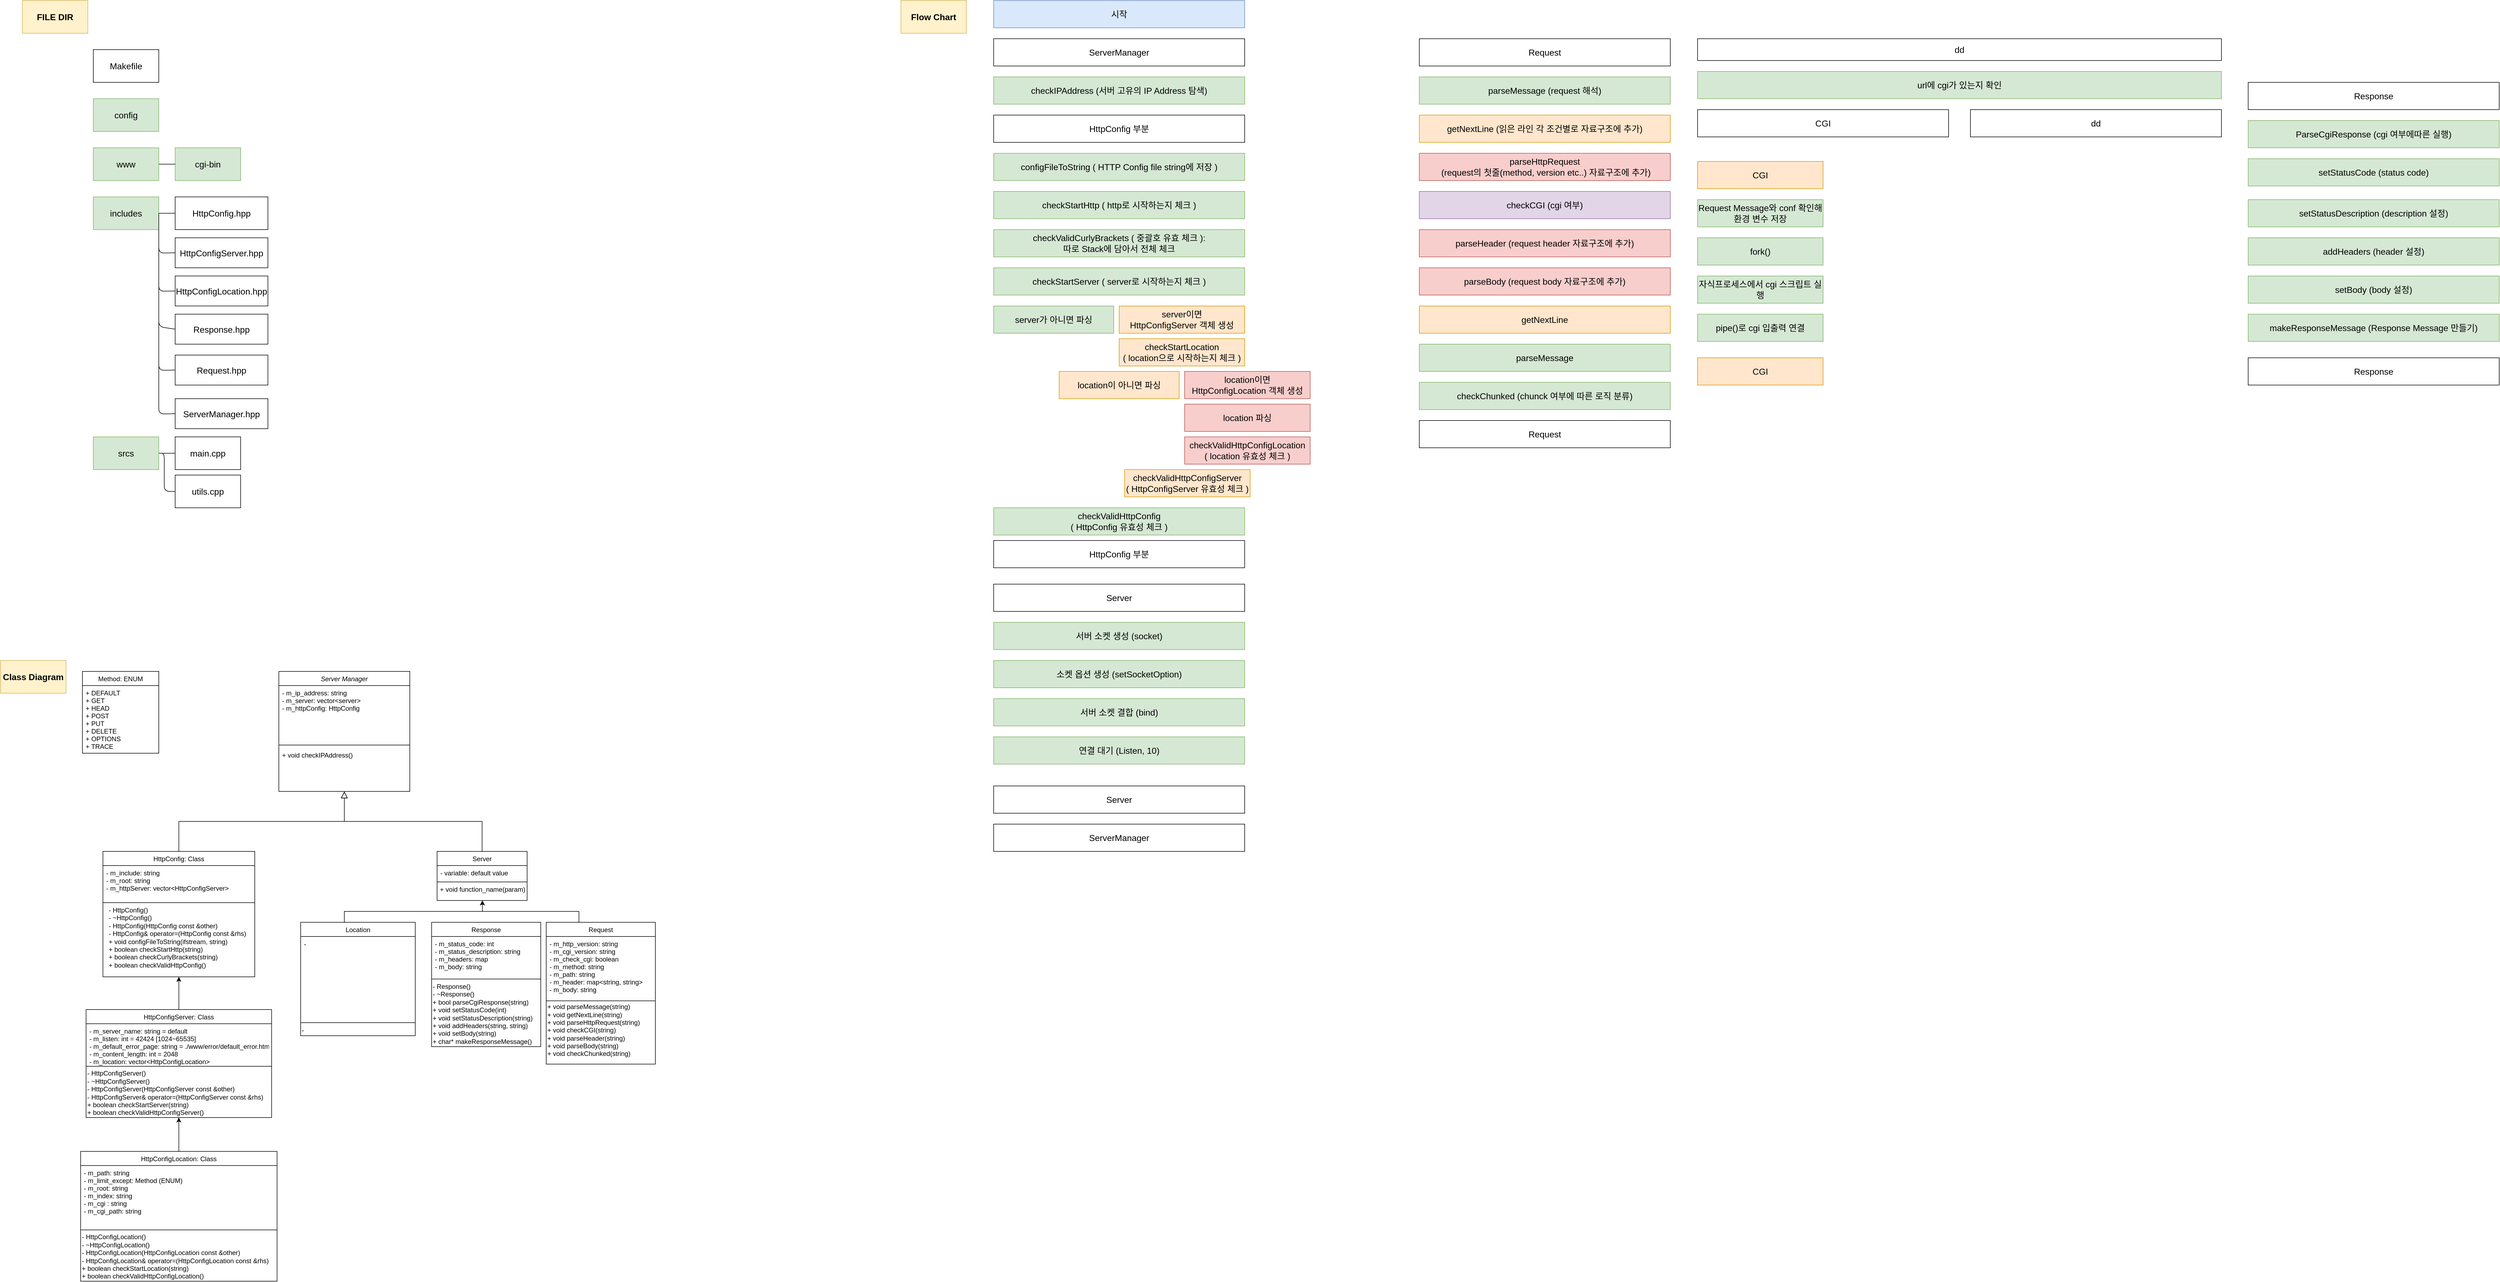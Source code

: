 <mxfile version="14.4.2" type="github">
  <diagram id="C5RBs43oDa-KdzZeNtuy" name="Page-1">
    <mxGraphModel dx="4205" dy="2967" grid="1" gridSize="10" guides="1" tooltips="1" connect="1" arrows="1" fold="1" page="1" pageScale="1" pageWidth="1169" pageHeight="1654" math="0" shadow="0">
      <root>
        <mxCell id="WIyWlLk6GJQsqaUBKTNV-0" />
        <mxCell id="WIyWlLk6GJQsqaUBKTNV-1" parent="WIyWlLk6GJQsqaUBKTNV-0" />
        <mxCell id="zkfFHV4jXpPFQw0GAbJ--0" value="Server Manager" style="swimlane;fontStyle=2;align=center;verticalAlign=top;childLayout=stackLayout;horizontal=1;startSize=26;horizontalStack=0;resizeParent=1;resizeLast=0;collapsible=1;marginBottom=0;rounded=0;shadow=0;strokeWidth=1;" parent="WIyWlLk6GJQsqaUBKTNV-1" vertex="1">
          <mxGeometry x="-2430" y="90" width="240" height="220" as="geometry">
            <mxRectangle x="230" y="140" width="160" height="26" as="alternateBounds" />
          </mxGeometry>
        </mxCell>
        <mxCell id="zkfFHV4jXpPFQw0GAbJ--1" value="- m_ip_address: string&#xa;- m_server: vector&lt;server&gt;&#xa;- m_httpConfig: HttpConfig" style="text;align=left;verticalAlign=top;spacingLeft=4;spacingRight=4;overflow=hidden;rotatable=0;points=[[0,0.5],[1,0.5]];portConstraint=eastwest;" parent="zkfFHV4jXpPFQw0GAbJ--0" vertex="1">
          <mxGeometry y="26" width="240" height="104" as="geometry" />
        </mxCell>
        <mxCell id="zkfFHV4jXpPFQw0GAbJ--4" value="" style="line;html=1;strokeWidth=1;align=left;verticalAlign=middle;spacingTop=-1;spacingLeft=3;spacingRight=3;rotatable=0;labelPosition=right;points=[];portConstraint=eastwest;" parent="zkfFHV4jXpPFQw0GAbJ--0" vertex="1">
          <mxGeometry y="130" width="240" height="10" as="geometry" />
        </mxCell>
        <mxCell id="zkfFHV4jXpPFQw0GAbJ--5" value="+ void checkIPAddress()" style="text;align=left;verticalAlign=top;spacingLeft=4;spacingRight=4;overflow=hidden;rotatable=0;points=[[0,0.5],[1,0.5]];portConstraint=eastwest;" parent="zkfFHV4jXpPFQw0GAbJ--0" vertex="1">
          <mxGeometry y="140" width="240" height="60" as="geometry" />
        </mxCell>
        <mxCell id="zkfFHV4jXpPFQw0GAbJ--12" value="" style="endArrow=block;endSize=10;endFill=0;shadow=0;strokeWidth=1;rounded=0;edgeStyle=elbowEdgeStyle;elbow=vertical;exitX=0.5;exitY=0;exitDx=0;exitDy=0;" parent="WIyWlLk6GJQsqaUBKTNV-1" source="rAqE9EoZoIlXoJp64p4v-41" target="zkfFHV4jXpPFQw0GAbJ--0" edge="1">
          <mxGeometry width="160" relative="1" as="geometry">
            <mxPoint x="-2550" y="420" as="sourcePoint" />
            <mxPoint x="-2420" y="263" as="targetPoint" />
          </mxGeometry>
        </mxCell>
        <mxCell id="zkfFHV4jXpPFQw0GAbJ--13" value="Server" style="swimlane;fontStyle=0;align=center;verticalAlign=top;childLayout=stackLayout;horizontal=1;startSize=26;horizontalStack=0;resizeParent=1;resizeLast=0;collapsible=1;marginBottom=0;rounded=0;shadow=0;strokeWidth=1;" parent="WIyWlLk6GJQsqaUBKTNV-1" vertex="1">
          <mxGeometry x="-2140" y="420" width="165" height="90" as="geometry">
            <mxRectangle x="340" y="380" width="170" height="26" as="alternateBounds" />
          </mxGeometry>
        </mxCell>
        <mxCell id="zkfFHV4jXpPFQw0GAbJ--14" value="- variable: default value" style="text;align=left;verticalAlign=top;spacingLeft=4;spacingRight=4;overflow=hidden;rotatable=0;points=[[0,0.5],[1,0.5]];portConstraint=eastwest;" parent="zkfFHV4jXpPFQw0GAbJ--13" vertex="1">
          <mxGeometry y="26" width="165" height="26" as="geometry" />
        </mxCell>
        <mxCell id="zkfFHV4jXpPFQw0GAbJ--15" value="" style="line;html=1;strokeWidth=1;align=left;verticalAlign=middle;spacingTop=-1;spacingLeft=3;spacingRight=3;rotatable=0;labelPosition=right;points=[];portConstraint=eastwest;" parent="zkfFHV4jXpPFQw0GAbJ--13" vertex="1">
          <mxGeometry y="52" width="165" height="8" as="geometry" />
        </mxCell>
        <mxCell id="rAqE9EoZoIlXoJp64p4v-10" value="&lt;span style=&quot;text-align: left&quot;&gt;+ void function_name(param)&lt;/span&gt;" style="text;html=1;align=center;verticalAlign=middle;resizable=0;points=[];autosize=1;" parent="zkfFHV4jXpPFQw0GAbJ--13" vertex="1">
          <mxGeometry y="60" width="165" height="20" as="geometry" />
        </mxCell>
        <mxCell id="zkfFHV4jXpPFQw0GAbJ--16" value="" style="endArrow=block;endSize=10;endFill=0;shadow=0;strokeWidth=1;rounded=0;edgeStyle=elbowEdgeStyle;elbow=vertical;" parent="WIyWlLk6GJQsqaUBKTNV-1" source="zkfFHV4jXpPFQw0GAbJ--13" target="zkfFHV4jXpPFQw0GAbJ--0" edge="1">
          <mxGeometry width="160" relative="1" as="geometry">
            <mxPoint x="-2410" y="433" as="sourcePoint" />
            <mxPoint x="-2310" y="331" as="targetPoint" />
          </mxGeometry>
        </mxCell>
        <mxCell id="rAqE9EoZoIlXoJp64p4v-0" value="Response" style="swimlane;fontStyle=0;align=center;verticalAlign=top;childLayout=stackLayout;horizontal=1;startSize=26;horizontalStack=0;resizeParent=1;resizeLast=0;collapsible=1;marginBottom=0;rounded=0;shadow=0;strokeWidth=1;" parent="WIyWlLk6GJQsqaUBKTNV-1" vertex="1">
          <mxGeometry x="-2150" y="550" width="200" height="228" as="geometry">
            <mxRectangle x="340" y="380" width="170" height="26" as="alternateBounds" />
          </mxGeometry>
        </mxCell>
        <mxCell id="rAqE9EoZoIlXoJp64p4v-1" value="- m_status_code: int&#xa;- m_status_description: string&#xa;- m_headers: map&#xa;- m_body: string" style="text;align=left;verticalAlign=top;spacingLeft=4;spacingRight=4;overflow=hidden;rotatable=0;points=[[0,0.5],[1,0.5]];portConstraint=eastwest;" parent="rAqE9EoZoIlXoJp64p4v-0" vertex="1">
          <mxGeometry y="26" width="200" height="74" as="geometry" />
        </mxCell>
        <mxCell id="rAqE9EoZoIlXoJp64p4v-2" value="" style="line;html=1;strokeWidth=1;align=left;verticalAlign=middle;spacingTop=-1;spacingLeft=3;spacingRight=3;rotatable=0;labelPosition=right;points=[];portConstraint=eastwest;" parent="rAqE9EoZoIlXoJp64p4v-0" vertex="1">
          <mxGeometry y="100" width="200" height="8" as="geometry" />
        </mxCell>
        <mxCell id="UHN5P80UDaEP9IeS62RM-16" value="- Response()&lt;br&gt;- ~Response()&lt;br&gt;+ bool parseCgiResponse(string)&lt;br&gt;+ void setStatusCode(int)&lt;br&gt;+ void setStatusDescription(string)&lt;br&gt;+ void addHeaders(string, string)&lt;br&gt;+ void setBody(string)&lt;br&gt;+ char* makeResponseMessage()" style="text;html=1;align=left;verticalAlign=middle;resizable=0;points=[];autosize=1;" parent="rAqE9EoZoIlXoJp64p4v-0" vertex="1">
          <mxGeometry y="108" width="200" height="120" as="geometry" />
        </mxCell>
        <mxCell id="rAqE9EoZoIlXoJp64p4v-3" value="Request" style="swimlane;fontStyle=0;align=center;verticalAlign=top;childLayout=stackLayout;horizontal=1;startSize=26;horizontalStack=0;resizeParent=1;resizeLast=0;collapsible=1;marginBottom=0;rounded=0;shadow=0;strokeWidth=1;" parent="WIyWlLk6GJQsqaUBKTNV-1" vertex="1">
          <mxGeometry x="-1940" y="550" width="200" height="260" as="geometry">
            <mxRectangle x="340" y="380" width="170" height="26" as="alternateBounds" />
          </mxGeometry>
        </mxCell>
        <mxCell id="rAqE9EoZoIlXoJp64p4v-4" value="- m_http_version: string&#xa;- m_cgi_version: string&#xa;- m_check_cgi: boolean&#xa;- m_method: string&#xa;- m_path: string&#xa;- m_header: map&lt;string, string&gt;&#xa;- m_body: string&#xa;&#xa;" style="text;align=left;verticalAlign=top;spacingLeft=4;spacingRight=4;overflow=hidden;rotatable=0;points=[[0,0.5],[1,0.5]];portConstraint=eastwest;" parent="rAqE9EoZoIlXoJp64p4v-3" vertex="1">
          <mxGeometry y="26" width="200" height="114" as="geometry" />
        </mxCell>
        <mxCell id="rAqE9EoZoIlXoJp64p4v-5" value="" style="line;html=1;strokeWidth=1;align=left;verticalAlign=middle;spacingTop=-1;spacingLeft=3;spacingRight=3;rotatable=0;labelPosition=right;points=[];portConstraint=eastwest;" parent="rAqE9EoZoIlXoJp64p4v-3" vertex="1">
          <mxGeometry y="140" width="200" height="8" as="geometry" />
        </mxCell>
        <mxCell id="rAqE9EoZoIlXoJp64p4v-16" value="&lt;span&gt;+ void parseMessage(string)&lt;br&gt;+ void getNextLine(string)&lt;br&gt;+ void parseHttpRequest(string)&lt;br&gt;+ void checkCGI(string)&lt;br&gt;+ void parseHeader(string)&lt;br&gt;+ void parseBody(string)&lt;br&gt;+ void checkChunked(string)&lt;br&gt;&lt;/span&gt;" style="text;html=1;align=left;verticalAlign=middle;resizable=0;points=[];autosize=1;" parent="rAqE9EoZoIlXoJp64p4v-3" vertex="1">
          <mxGeometry y="148" width="200" height="100" as="geometry" />
        </mxCell>
        <mxCell id="rAqE9EoZoIlXoJp64p4v-23" value="" style="edgeStyle=orthogonalEdgeStyle;rounded=0;orthogonalLoop=1;jettySize=auto;html=1;entryX=0.5;entryY=1;entryDx=0;entryDy=0;" parent="WIyWlLk6GJQsqaUBKTNV-1" source="rAqE9EoZoIlXoJp64p4v-6" target="zkfFHV4jXpPFQw0GAbJ--13" edge="1">
          <mxGeometry relative="1" as="geometry">
            <mxPoint x="-2370" y="540" as="targetPoint" />
            <Array as="points">
              <mxPoint x="-2310" y="530" />
              <mxPoint x="-2057" y="530" />
              <mxPoint x="-2057" y="510" />
            </Array>
          </mxGeometry>
        </mxCell>
        <mxCell id="rAqE9EoZoIlXoJp64p4v-6" value="Location" style="swimlane;fontStyle=0;align=center;verticalAlign=top;childLayout=stackLayout;horizontal=1;startSize=26;horizontalStack=0;resizeParent=1;resizeLast=0;collapsible=1;marginBottom=0;rounded=0;shadow=0;strokeWidth=1;" parent="WIyWlLk6GJQsqaUBKTNV-1" vertex="1">
          <mxGeometry x="-2390" y="550" width="210" height="208" as="geometry">
            <mxRectangle x="340" y="380" width="170" height="26" as="alternateBounds" />
          </mxGeometry>
        </mxCell>
        <mxCell id="rAqE9EoZoIlXoJp64p4v-7" value="- " style="text;align=left;verticalAlign=top;spacingLeft=4;spacingRight=4;overflow=hidden;rotatable=0;points=[[0,0.5],[1,0.5]];portConstraint=eastwest;" parent="rAqE9EoZoIlXoJp64p4v-6" vertex="1">
          <mxGeometry y="26" width="210" height="154" as="geometry" />
        </mxCell>
        <mxCell id="rAqE9EoZoIlXoJp64p4v-8" value="" style="line;html=1;strokeWidth=1;align=left;verticalAlign=middle;spacingTop=-1;spacingLeft=3;spacingRight=3;rotatable=0;labelPosition=right;points=[];portConstraint=eastwest;" parent="rAqE9EoZoIlXoJp64p4v-6" vertex="1">
          <mxGeometry y="180" width="210" height="8" as="geometry" />
        </mxCell>
        <mxCell id="rAqE9EoZoIlXoJp64p4v-14" value="&lt;div&gt;&lt;span&gt;-&amp;nbsp;&lt;/span&gt;&lt;/div&gt;" style="text;html=1;align=left;verticalAlign=middle;resizable=0;points=[];autosize=1;" parent="rAqE9EoZoIlXoJp64p4v-6" vertex="1">
          <mxGeometry y="188" width="210" height="20" as="geometry" />
        </mxCell>
        <mxCell id="rAqE9EoZoIlXoJp64p4v-24" value="" style="edgeStyle=orthogonalEdgeStyle;rounded=0;orthogonalLoop=1;jettySize=auto;html=1;entryX=0.5;entryY=1;entryDx=0;entryDy=0;" parent="WIyWlLk6GJQsqaUBKTNV-1" target="zkfFHV4jXpPFQw0GAbJ--13" edge="1">
          <mxGeometry relative="1" as="geometry">
            <mxPoint x="-1940" y="550" as="sourcePoint" />
            <mxPoint x="-1950" y="480" as="targetPoint" />
            <Array as="points">
              <mxPoint x="-1880" y="550" />
              <mxPoint x="-1880" y="530" />
              <mxPoint x="-2057" y="530" />
              <mxPoint x="-2057" y="510" />
            </Array>
          </mxGeometry>
        </mxCell>
        <mxCell id="rAqE9EoZoIlXoJp64p4v-40" value="" style="edgeStyle=orthogonalEdgeStyle;rounded=0;orthogonalLoop=1;jettySize=auto;html=1;" parent="WIyWlLk6GJQsqaUBKTNV-1" source="rAqE9EoZoIlXoJp64p4v-30" target="rAqE9EoZoIlXoJp64p4v-36" edge="1">
          <mxGeometry relative="1" as="geometry" />
        </mxCell>
        <mxCell id="rAqE9EoZoIlXoJp64p4v-30" value="HttpConfigLocation: Class" style="swimlane;fontStyle=0;align=center;verticalAlign=top;childLayout=stackLayout;horizontal=1;startSize=26;horizontalStack=0;resizeParent=1;resizeLast=0;collapsible=1;marginBottom=0;rounded=0;shadow=0;strokeWidth=1;" parent="WIyWlLk6GJQsqaUBKTNV-1" vertex="1">
          <mxGeometry x="-2793.25" y="970" width="360" height="238" as="geometry">
            <mxRectangle x="340" y="380" width="170" height="26" as="alternateBounds" />
          </mxGeometry>
        </mxCell>
        <mxCell id="rAqE9EoZoIlXoJp64p4v-31" value="- m_path: string&#xa;- m_limit_except: Method (ENUM)&#xa;- m_root: string&#xa;- m_index: string&#xa;- m_cgi : string&#xa;- m_cgi_path: string" style="text;align=left;verticalAlign=top;spacingLeft=4;spacingRight=4;overflow=hidden;rotatable=0;points=[[0,0.5],[1,0.5]];portConstraint=eastwest;" parent="rAqE9EoZoIlXoJp64p4v-30" vertex="1">
          <mxGeometry y="26" width="360" height="114" as="geometry" />
        </mxCell>
        <mxCell id="rAqE9EoZoIlXoJp64p4v-32" value="" style="line;html=1;strokeWidth=1;align=left;verticalAlign=middle;spacingTop=-1;spacingLeft=3;spacingRight=3;rotatable=0;labelPosition=right;points=[];portConstraint=eastwest;" parent="rAqE9EoZoIlXoJp64p4v-30" vertex="1">
          <mxGeometry y="140" width="360" height="8" as="geometry" />
        </mxCell>
        <mxCell id="rAqE9EoZoIlXoJp64p4v-33" value="&lt;span&gt;- HttpConfigLocation()&lt;br&gt;&lt;/span&gt;- ~HttpConfigLocation()&lt;span&gt;&lt;br&gt;- HttpConfigLocation(HttpConfigLocation&amp;nbsp;&lt;/span&gt;const&amp;nbsp;&lt;span&gt;&amp;amp;other)&lt;br&gt;- HttpConfigLocation&amp;amp; operator=(HttpConfigLocation const &amp;amp;rhs)&lt;br&gt;&lt;/span&gt;+ boolean checkStartLocation(string)&lt;br&gt;&lt;span&gt;+ boolean checkValidHttpConfigLocation()&lt;br&gt;&lt;/span&gt;" style="text;html=1;align=left;verticalAlign=middle;resizable=0;points=[];autosize=1;" parent="rAqE9EoZoIlXoJp64p4v-30" vertex="1">
          <mxGeometry y="148" width="360" height="90" as="geometry" />
        </mxCell>
        <mxCell id="rAqE9EoZoIlXoJp64p4v-45" value="" style="edgeStyle=orthogonalEdgeStyle;rounded=0;orthogonalLoop=1;jettySize=auto;html=1;" parent="WIyWlLk6GJQsqaUBKTNV-1" source="rAqE9EoZoIlXoJp64p4v-36" target="rAqE9EoZoIlXoJp64p4v-41" edge="1">
          <mxGeometry relative="1" as="geometry" />
        </mxCell>
        <mxCell id="rAqE9EoZoIlXoJp64p4v-36" value="HttpConfigServer: Class" style="swimlane;fontStyle=0;align=center;verticalAlign=top;childLayout=stackLayout;horizontal=1;startSize=26;horizontalStack=0;resizeParent=1;resizeLast=0;collapsible=1;marginBottom=0;rounded=0;shadow=0;strokeWidth=1;" parent="WIyWlLk6GJQsqaUBKTNV-1" vertex="1">
          <mxGeometry x="-2783.25" y="710" width="340" height="198" as="geometry">
            <mxRectangle x="340" y="380" width="170" height="26" as="alternateBounds" />
          </mxGeometry>
        </mxCell>
        <mxCell id="rAqE9EoZoIlXoJp64p4v-37" value="- m_server_name: string = default&#xa;- m_listen: int = 42424 [1024~65535]&#xa;- m_default_error_page: string = ./www/error/default_error.html&#xa;- m_content_length: int = 2048&#xa;- m_location: vector&lt;HttpConfigLocation&gt;" style="text;align=left;verticalAlign=top;spacingLeft=4;spacingRight=4;overflow=hidden;rotatable=0;points=[[0,0.5],[1,0.5]];portConstraint=eastwest;" parent="rAqE9EoZoIlXoJp64p4v-36" vertex="1">
          <mxGeometry y="26" width="340" height="74" as="geometry" />
        </mxCell>
        <mxCell id="rAqE9EoZoIlXoJp64p4v-38" value="" style="line;html=1;strokeWidth=1;align=left;verticalAlign=middle;spacingTop=-1;spacingLeft=3;spacingRight=3;rotatable=0;labelPosition=right;points=[];portConstraint=eastwest;" parent="rAqE9EoZoIlXoJp64p4v-36" vertex="1">
          <mxGeometry y="100" width="340" height="8" as="geometry" />
        </mxCell>
        <mxCell id="rAqE9EoZoIlXoJp64p4v-39" value="&lt;span&gt;- HttpConfigServer()&lt;br&gt;&lt;/span&gt;- ~HttpConfigServer()&lt;span&gt;&lt;br&gt;- HttpConfigServer(HttpConfigServer const &amp;amp;other)&lt;br&gt;- HttpConfigServer&amp;amp; operator=(HttpConfigServer&amp;nbsp;&lt;/span&gt;const&amp;nbsp;&lt;span&gt;&amp;amp;rhs)&lt;br&gt;&lt;/span&gt;&lt;div&gt;+ boolean checkStartServer(string)&lt;/div&gt;&lt;div&gt;+ boolean checkValidHttpConfigServer()&lt;/div&gt;" style="text;html=1;align=left;verticalAlign=middle;resizable=0;points=[];autosize=1;" parent="rAqE9EoZoIlXoJp64p4v-36" vertex="1">
          <mxGeometry y="108" width="340" height="90" as="geometry" />
        </mxCell>
        <mxCell id="rAqE9EoZoIlXoJp64p4v-41" value="HttpConfig: Class" style="swimlane;fontStyle=0;align=center;verticalAlign=top;childLayout=stackLayout;horizontal=1;startSize=26;horizontalStack=0;resizeParent=1;resizeLast=0;collapsible=1;marginBottom=0;rounded=0;shadow=0;strokeWidth=1;" parent="WIyWlLk6GJQsqaUBKTNV-1" vertex="1">
          <mxGeometry x="-2752.37" y="420" width="278.25" height="230" as="geometry">
            <mxRectangle x="340" y="380" width="170" height="26" as="alternateBounds" />
          </mxGeometry>
        </mxCell>
        <mxCell id="rAqE9EoZoIlXoJp64p4v-42" value="- m_include: string&#xa;- m_root: string&#xa;- m_httpServer: vector&lt;HttpConfigServer&gt;" style="text;align=left;verticalAlign=top;spacingLeft=4;spacingRight=4;overflow=hidden;rotatable=0;points=[[0,0.5],[1,0.5]];portConstraint=eastwest;" parent="rAqE9EoZoIlXoJp64p4v-41" vertex="1">
          <mxGeometry y="26" width="278.25" height="64" as="geometry" />
        </mxCell>
        <mxCell id="rAqE9EoZoIlXoJp64p4v-43" value="" style="line;html=1;strokeWidth=1;align=left;verticalAlign=middle;spacingTop=-1;spacingLeft=3;spacingRight=3;rotatable=0;labelPosition=right;points=[];portConstraint=eastwest;" parent="rAqE9EoZoIlXoJp64p4v-41" vertex="1">
          <mxGeometry y="90" width="278.25" height="8" as="geometry" />
        </mxCell>
        <mxCell id="rAqE9EoZoIlXoJp64p4v-44" value="&lt;div style=&quot;text-align: left&quot;&gt;&lt;span&gt;- HttpConfig()&lt;/span&gt;&lt;/div&gt;&lt;div style=&quot;text-align: left&quot;&gt;- ~HttpConfig()&lt;span&gt;&lt;br&gt;&lt;/span&gt;&lt;/div&gt;&lt;div style=&quot;text-align: left&quot;&gt;&lt;span&gt;- HttpConfig(HttpConfig const &amp;amp;other)&lt;/span&gt;&lt;/div&gt;&lt;div style=&quot;text-align: left&quot;&gt;- HttpConfig&amp;amp; operator=(HttpConfig const &amp;amp;rhs)&lt;span&gt;&amp;nbsp;&amp;nbsp;&lt;/span&gt;&lt;/div&gt;&lt;span&gt;&lt;div style=&quot;text-align: left&quot;&gt;+ void configFileToString(ifstream, string)&lt;br&gt;&lt;/div&gt;&lt;div style=&quot;text-align: left&quot;&gt;+ boolean checkStartHttp(string)&lt;br&gt;&lt;/div&gt;&lt;div style=&quot;text-align: left&quot;&gt;+ boolean checkCurlyBrackets(string)&lt;/div&gt;&lt;div style=&quot;text-align: left&quot;&gt;+ boolean checkValidHttpConfig()&lt;/div&gt;&lt;/span&gt;" style="text;html=1;align=center;verticalAlign=middle;resizable=0;points=[];autosize=1;" parent="rAqE9EoZoIlXoJp64p4v-41" vertex="1">
          <mxGeometry y="98" width="278.25" height="120" as="geometry" />
        </mxCell>
        <mxCell id="rAqE9EoZoIlXoJp64p4v-54" value="Method: ENUM" style="swimlane;fontStyle=0;childLayout=stackLayout;horizontal=1;startSize=26;fillColor=none;horizontalStack=0;resizeParent=1;resizeParentMax=0;resizeLast=0;collapsible=1;marginBottom=0;" parent="WIyWlLk6GJQsqaUBKTNV-1" vertex="1">
          <mxGeometry x="-2790" y="90" width="140" height="150" as="geometry" />
        </mxCell>
        <mxCell id="rAqE9EoZoIlXoJp64p4v-55" value="+ DEFAULT&#xa;+ GET&#xa;+ HEAD&#xa;+ POST&#xa;+ PUT&#xa;+ DELETE&#xa;+ OPTIONS&#xa;+ TRACE" style="text;strokeColor=none;fillColor=none;align=left;verticalAlign=top;spacingLeft=4;spacingRight=4;overflow=hidden;rotatable=0;points=[[0,0.5],[1,0.5]];portConstraint=eastwest;" parent="rAqE9EoZoIlXoJp64p4v-54" vertex="1">
          <mxGeometry y="26" width="140" height="124" as="geometry" />
        </mxCell>
        <mxCell id="HcZ0qXzVkMRr8X0o47IN-2" value="&lt;b&gt;&lt;font style=&quot;font-size: 16px&quot;&gt;Class Diagram&lt;/font&gt;&lt;/b&gt;" style="rounded=0;whiteSpace=wrap;html=1;fillColor=#fff2cc;strokeColor=#d6b656;" parent="WIyWlLk6GJQsqaUBKTNV-1" vertex="1">
          <mxGeometry x="-2940" y="70" width="120" height="60" as="geometry" />
        </mxCell>
        <mxCell id="HcZ0qXzVkMRr8X0o47IN-3" value="&lt;b&gt;&lt;font style=&quot;font-size: 16px&quot;&gt;FILE DIR&lt;/font&gt;&lt;/b&gt;" style="rounded=0;whiteSpace=wrap;html=1;fillColor=#fff2cc;strokeColor=#d6b656;" parent="WIyWlLk6GJQsqaUBKTNV-1" vertex="1">
          <mxGeometry x="-2900" y="-1140" width="120" height="60" as="geometry" />
        </mxCell>
        <mxCell id="HcZ0qXzVkMRr8X0o47IN-4" value="&lt;font style=&quot;font-size: 16px&quot;&gt;srcs&lt;/font&gt;" style="rounded=0;whiteSpace=wrap;html=1;fillColor=#d5e8d4;strokeColor=#82b366;" parent="WIyWlLk6GJQsqaUBKTNV-1" vertex="1">
          <mxGeometry x="-2770" y="-340" width="120" height="60" as="geometry" />
        </mxCell>
        <mxCell id="HcZ0qXzVkMRr8X0o47IN-5" value="&lt;font style=&quot;font-size: 16px&quot;&gt;Makefile&lt;/font&gt;" style="rounded=0;whiteSpace=wrap;html=1;" parent="WIyWlLk6GJQsqaUBKTNV-1" vertex="1">
          <mxGeometry x="-2770" y="-1050" width="120" height="60" as="geometry" />
        </mxCell>
        <mxCell id="HcZ0qXzVkMRr8X0o47IN-6" value="&lt;font style=&quot;font-size: 16px&quot;&gt;main.cpp&lt;/font&gt;" style="rounded=0;whiteSpace=wrap;html=1;" parent="WIyWlLk6GJQsqaUBKTNV-1" vertex="1">
          <mxGeometry x="-2620" y="-340" width="120" height="60" as="geometry" />
        </mxCell>
        <mxCell id="HcZ0qXzVkMRr8X0o47IN-7" value="&lt;font style=&quot;font-size: 16px&quot;&gt;config&lt;/font&gt;" style="rounded=0;whiteSpace=wrap;html=1;fillColor=#d5e8d4;strokeColor=#82b366;" parent="WIyWlLk6GJQsqaUBKTNV-1" vertex="1">
          <mxGeometry x="-2770" y="-960" width="120" height="60" as="geometry" />
        </mxCell>
        <mxCell id="HcZ0qXzVkMRr8X0o47IN-8" value="&lt;font style=&quot;font-size: 16px&quot;&gt;www&lt;/font&gt;" style="rounded=0;whiteSpace=wrap;html=1;fillColor=#d5e8d4;strokeColor=#82b366;" parent="WIyWlLk6GJQsqaUBKTNV-1" vertex="1">
          <mxGeometry x="-2770" y="-870" width="120" height="60" as="geometry" />
        </mxCell>
        <mxCell id="HcZ0qXzVkMRr8X0o47IN-9" value="&lt;font style=&quot;font-size: 16px&quot;&gt;cgi-bin&lt;/font&gt;" style="rounded=0;whiteSpace=wrap;html=1;fillColor=#d5e8d4;strokeColor=#82b366;" parent="WIyWlLk6GJQsqaUBKTNV-1" vertex="1">
          <mxGeometry x="-2620" y="-870" width="120" height="60" as="geometry" />
        </mxCell>
        <mxCell id="HcZ0qXzVkMRr8X0o47IN-10" value="&lt;font style=&quot;font-size: 16px&quot;&gt;includes&lt;/font&gt;" style="rounded=0;whiteSpace=wrap;html=1;fillColor=#d5e8d4;strokeColor=#82b366;" parent="WIyWlLk6GJQsqaUBKTNV-1" vertex="1">
          <mxGeometry x="-2770" y="-780" width="120" height="60" as="geometry" />
        </mxCell>
        <mxCell id="HcZ0qXzVkMRr8X0o47IN-15" value="" style="endArrow=none;html=1;entryX=0;entryY=0.5;entryDx=0;entryDy=0;exitX=1;exitY=0.5;exitDx=0;exitDy=0;" parent="WIyWlLk6GJQsqaUBKTNV-1" source="HcZ0qXzVkMRr8X0o47IN-4" target="HcZ0qXzVkMRr8X0o47IN-6" edge="1">
          <mxGeometry width="50" height="50" relative="1" as="geometry">
            <mxPoint x="-2480" y="-210" as="sourcePoint" />
            <mxPoint x="-2430" y="-260" as="targetPoint" />
          </mxGeometry>
        </mxCell>
        <mxCell id="HcZ0qXzVkMRr8X0o47IN-16" value="&lt;font style=&quot;font-size: 16px&quot;&gt;HttpConfig.hpp&lt;/font&gt;" style="rounded=0;whiteSpace=wrap;html=1;" parent="WIyWlLk6GJQsqaUBKTNV-1" vertex="1">
          <mxGeometry x="-2620" y="-780" width="170" height="60" as="geometry" />
        </mxCell>
        <mxCell id="HcZ0qXzVkMRr8X0o47IN-17" value="" style="endArrow=none;html=1;exitX=1;exitY=0.5;exitDx=0;exitDy=0;entryX=0;entryY=0.5;entryDx=0;entryDy=0;" parent="WIyWlLk6GJQsqaUBKTNV-1" source="HcZ0qXzVkMRr8X0o47IN-10" target="HcZ0qXzVkMRr8X0o47IN-16" edge="1">
          <mxGeometry width="50" height="50" relative="1" as="geometry">
            <mxPoint x="-2500" y="-890" as="sourcePoint" />
            <mxPoint x="-2450" y="-940" as="targetPoint" />
          </mxGeometry>
        </mxCell>
        <mxCell id="HcZ0qXzVkMRr8X0o47IN-19" value="" style="endArrow=none;html=1;exitX=1;exitY=0.5;exitDx=0;exitDy=0;entryX=0;entryY=0.5;entryDx=0;entryDy=0;" parent="WIyWlLk6GJQsqaUBKTNV-1" source="HcZ0qXzVkMRr8X0o47IN-8" target="HcZ0qXzVkMRr8X0o47IN-9" edge="1">
          <mxGeometry width="50" height="50" relative="1" as="geometry">
            <mxPoint x="-2610" y="-600" as="sourcePoint" />
            <mxPoint x="-2560" y="-650" as="targetPoint" />
          </mxGeometry>
        </mxCell>
        <mxCell id="HcZ0qXzVkMRr8X0o47IN-23" value="&lt;b&gt;&lt;font style=&quot;font-size: 16px&quot;&gt;Flow Chart&lt;/font&gt;&lt;/b&gt;" style="rounded=0;whiteSpace=wrap;html=1;fillColor=#fff2cc;strokeColor=#d6b656;" parent="WIyWlLk6GJQsqaUBKTNV-1" vertex="1">
          <mxGeometry x="-1290" y="-1140" width="120" height="60" as="geometry" />
        </mxCell>
        <mxCell id="HcZ0qXzVkMRr8X0o47IN-26" value="&lt;span style=&quot;font-size: 16px&quot;&gt;HttpConfig 부분&lt;/span&gt;" style="rounded=0;whiteSpace=wrap;html=1;" parent="WIyWlLk6GJQsqaUBKTNV-1" vertex="1">
          <mxGeometry x="-1120" y="-930" width="460" height="50" as="geometry" />
        </mxCell>
        <mxCell id="HcZ0qXzVkMRr8X0o47IN-27" value="&lt;span style=&quot;font-size: 16px&quot;&gt;HttpConfig 부분&lt;/span&gt;" style="rounded=0;whiteSpace=wrap;html=1;" parent="WIyWlLk6GJQsqaUBKTNV-1" vertex="1">
          <mxGeometry x="-1120" y="-150" width="460" height="50" as="geometry" />
        </mxCell>
        <mxCell id="HcZ0qXzVkMRr8X0o47IN-28" value="&lt;span style=&quot;font-size: 16px&quot;&gt;시작&lt;/span&gt;" style="rounded=0;whiteSpace=wrap;html=1;fillColor=#dae8fc;strokeColor=#6c8ebf;" parent="WIyWlLk6GJQsqaUBKTNV-1" vertex="1">
          <mxGeometry x="-1120" y="-1140" width="460" height="50" as="geometry" />
        </mxCell>
        <mxCell id="HcZ0qXzVkMRr8X0o47IN-29" value="&lt;span style=&quot;font-size: 16px&quot;&gt;configFileToString ( HTTP Config file string에 저장 )&lt;/span&gt;" style="rounded=0;whiteSpace=wrap;html=1;fillColor=#d5e8d4;strokeColor=#82b366;" parent="WIyWlLk6GJQsqaUBKTNV-1" vertex="1">
          <mxGeometry x="-1120" y="-860" width="460" height="50" as="geometry" />
        </mxCell>
        <mxCell id="HcZ0qXzVkMRr8X0o47IN-30" value="&lt;span style=&quot;font-size: 16px&quot;&gt;checkStartHttp ( http로 시작하는지 체크 )&lt;/span&gt;" style="rounded=0;whiteSpace=wrap;html=1;fillColor=#d5e8d4;strokeColor=#82b366;" parent="WIyWlLk6GJQsqaUBKTNV-1" vertex="1">
          <mxGeometry x="-1120" y="-790" width="460" height="50" as="geometry" />
        </mxCell>
        <mxCell id="HcZ0qXzVkMRr8X0o47IN-31" value="&lt;span style=&quot;font-size: 16px&quot;&gt;checkValidCurlyBrackets ( 중괄호 유효 체크 ):&lt;br&gt;따로 Stack에 담아서 전체 체크&lt;br&gt;&lt;/span&gt;" style="rounded=0;whiteSpace=wrap;html=1;fillColor=#d5e8d4;strokeColor=#82b366;" parent="WIyWlLk6GJQsqaUBKTNV-1" vertex="1">
          <mxGeometry x="-1120" y="-720" width="460" height="50" as="geometry" />
        </mxCell>
        <mxCell id="HcZ0qXzVkMRr8X0o47IN-32" value="&lt;span style=&quot;font-size: 16px&quot;&gt;server가 아니면 파싱&lt;/span&gt;" style="rounded=0;whiteSpace=wrap;html=1;fillColor=#d5e8d4;strokeColor=#82b366;" parent="WIyWlLk6GJQsqaUBKTNV-1" vertex="1">
          <mxGeometry x="-1120" y="-580" width="220" height="50" as="geometry" />
        </mxCell>
        <mxCell id="HcZ0qXzVkMRr8X0o47IN-33" value="&lt;span style=&quot;font-size: 16px&quot;&gt;server이면 &lt;br&gt;HttpConfigServer 객체 생성&lt;/span&gt;" style="rounded=0;whiteSpace=wrap;html=1;fillColor=#ffe6cc;strokeColor=#d79b00;" parent="WIyWlLk6GJQsqaUBKTNV-1" vertex="1">
          <mxGeometry x="-890" y="-580" width="230" height="50" as="geometry" />
        </mxCell>
        <mxCell id="HcZ0qXzVkMRr8X0o47IN-34" value="&lt;span style=&quot;font-size: 16px&quot;&gt;location이 아니면 파싱&lt;/span&gt;" style="rounded=0;whiteSpace=wrap;html=1;fillColor=#ffe6cc;strokeColor=#d79b00;" parent="WIyWlLk6GJQsqaUBKTNV-1" vertex="1">
          <mxGeometry x="-1000" y="-460" width="220" height="50" as="geometry" />
        </mxCell>
        <mxCell id="HcZ0qXzVkMRr8X0o47IN-35" value="&lt;span style=&quot;font-size: 16px&quot;&gt;location이면 &lt;br&gt;HttpConfigLocation 객체 생성&lt;/span&gt;" style="rounded=0;whiteSpace=wrap;html=1;fillColor=#f8cecc;strokeColor=#b85450;" parent="WIyWlLk6GJQsqaUBKTNV-1" vertex="1">
          <mxGeometry x="-770" y="-460" width="230" height="50" as="geometry" />
        </mxCell>
        <mxCell id="HcZ0qXzVkMRr8X0o47IN-36" value="&lt;span style=&quot;font-size: 16px&quot;&gt;location 파싱&lt;/span&gt;" style="rounded=0;whiteSpace=wrap;html=1;fillColor=#f8cecc;strokeColor=#b85450;" parent="WIyWlLk6GJQsqaUBKTNV-1" vertex="1">
          <mxGeometry x="-770" y="-400" width="230" height="50" as="geometry" />
        </mxCell>
        <mxCell id="HcZ0qXzVkMRr8X0o47IN-37" value="&lt;span style=&quot;font-size: 16px&quot;&gt;checkValidHttpConfig&lt;br&gt;( HttpConfig 유효성 체크 )&lt;/span&gt;" style="rounded=0;whiteSpace=wrap;html=1;fillColor=#d5e8d4;strokeColor=#82b366;" parent="WIyWlLk6GJQsqaUBKTNV-1" vertex="1">
          <mxGeometry x="-1120" y="-210" width="460" height="50" as="geometry" />
        </mxCell>
        <mxCell id="HcZ0qXzVkMRr8X0o47IN-38" value="&lt;span style=&quot;font-size: 16px&quot;&gt;checkValidHttpConfigLocation&lt;br&gt;( location 유효성 체크 )&lt;/span&gt;" style="rounded=0;whiteSpace=wrap;html=1;fillColor=#f8cecc;strokeColor=#b85450;" parent="WIyWlLk6GJQsqaUBKTNV-1" vertex="1">
          <mxGeometry x="-770" y="-340" width="230" height="50" as="geometry" />
        </mxCell>
        <mxCell id="HcZ0qXzVkMRr8X0o47IN-40" value="&lt;span style=&quot;font-size: 16px&quot;&gt;checkValidHttpConfigServer&lt;br&gt;( HttpConfigServer 유효성 체크 )&lt;/span&gt;" style="rounded=0;whiteSpace=wrap;html=1;fillColor=#ffe6cc;strokeColor=#d79b00;" parent="WIyWlLk6GJQsqaUBKTNV-1" vertex="1">
          <mxGeometry x="-880" y="-280" width="230" height="50" as="geometry" />
        </mxCell>
        <mxCell id="WgXUVLj10W7MJ2ATzCZZ-1" value="&lt;span style=&quot;font-size: 16px&quot;&gt;checkStartServer ( server로 시작하는지 체크 )&lt;/span&gt;" style="rounded=0;whiteSpace=wrap;html=1;fillColor=#d5e8d4;strokeColor=#82b366;" parent="WIyWlLk6GJQsqaUBKTNV-1" vertex="1">
          <mxGeometry x="-1120" y="-650" width="460" height="50" as="geometry" />
        </mxCell>
        <mxCell id="WgXUVLj10W7MJ2ATzCZZ-2" value="&lt;span style=&quot;font-size: 16px&quot;&gt;checkStartLocation&lt;br&gt;( location으로 시작하는지 체크 )&lt;br&gt;&lt;/span&gt;" style="rounded=0;whiteSpace=wrap;html=1;fillColor=#ffe6cc;strokeColor=#d79b00;" parent="WIyWlLk6GJQsqaUBKTNV-1" vertex="1">
          <mxGeometry x="-890" y="-520" width="230" height="50" as="geometry" />
        </mxCell>
        <mxCell id="WgXUVLj10W7MJ2ATzCZZ-3" value="&lt;font style=&quot;font-size: 16px&quot;&gt;HttpConfigServer.hpp&lt;/font&gt;" style="rounded=0;whiteSpace=wrap;html=1;" parent="WIyWlLk6GJQsqaUBKTNV-1" vertex="1">
          <mxGeometry x="-2620" y="-705" width="170" height="55" as="geometry" />
        </mxCell>
        <mxCell id="WgXUVLj10W7MJ2ATzCZZ-4" value="&lt;font style=&quot;font-size: 16px&quot;&gt;HttpConfigLocation.hpp&lt;/font&gt;" style="rounded=0;whiteSpace=wrap;html=1;" parent="WIyWlLk6GJQsqaUBKTNV-1" vertex="1">
          <mxGeometry x="-2620" y="-635" width="170" height="55" as="geometry" />
        </mxCell>
        <mxCell id="WgXUVLj10W7MJ2ATzCZZ-5" value="" style="endArrow=none;html=1;exitX=0;exitY=0.5;exitDx=0;exitDy=0;entryX=1;entryY=0.5;entryDx=0;entryDy=0;" parent="WIyWlLk6GJQsqaUBKTNV-1" source="WgXUVLj10W7MJ2ATzCZZ-4" target="HcZ0qXzVkMRr8X0o47IN-10" edge="1">
          <mxGeometry width="50" height="50" relative="1" as="geometry">
            <mxPoint x="-2620" y="-570" as="sourcePoint" />
            <mxPoint x="-2570" y="-620" as="targetPoint" />
            <Array as="points">
              <mxPoint x="-2650" y="-607" />
            </Array>
          </mxGeometry>
        </mxCell>
        <mxCell id="WgXUVLj10W7MJ2ATzCZZ-6" value="" style="endArrow=none;html=1;entryX=0;entryY=0.5;entryDx=0;entryDy=0;" parent="WIyWlLk6GJQsqaUBKTNV-1" target="WgXUVLj10W7MJ2ATzCZZ-3" edge="1">
          <mxGeometry width="50" height="50" relative="1" as="geometry">
            <mxPoint x="-2650" y="-750" as="sourcePoint" />
            <mxPoint x="-2570" y="-620" as="targetPoint" />
            <Array as="points">
              <mxPoint x="-2650" y="-677" />
            </Array>
          </mxGeometry>
        </mxCell>
        <mxCell id="evZvtxwcI9RxlRFWVcLF-0" value="&lt;span style=&quot;font-size: 16px&quot;&gt;Server&lt;/span&gt;" style="rounded=0;whiteSpace=wrap;html=1;" parent="WIyWlLk6GJQsqaUBKTNV-1" vertex="1">
          <mxGeometry x="-1120" y="-70" width="460" height="50" as="geometry" />
        </mxCell>
        <mxCell id="evZvtxwcI9RxlRFWVcLF-1" value="&lt;span style=&quot;font-size: 16px&quot;&gt;서버 소켓 생성 (socket)&lt;/span&gt;" style="rounded=0;whiteSpace=wrap;html=1;fillColor=#d5e8d4;strokeColor=#82b366;" parent="WIyWlLk6GJQsqaUBKTNV-1" vertex="1">
          <mxGeometry x="-1120" width="460" height="50" as="geometry" />
        </mxCell>
        <mxCell id="evZvtxwcI9RxlRFWVcLF-2" value="&lt;span style=&quot;font-size: 16px&quot;&gt;소켓 옵션 생성 (setSocketOption)&lt;/span&gt;" style="rounded=0;whiteSpace=wrap;html=1;fillColor=#d5e8d4;strokeColor=#82b366;" parent="WIyWlLk6GJQsqaUBKTNV-1" vertex="1">
          <mxGeometry x="-1120" y="70" width="460" height="50" as="geometry" />
        </mxCell>
        <mxCell id="evZvtxwcI9RxlRFWVcLF-3" value="&lt;span style=&quot;font-size: 16px&quot;&gt;서버 소켓 결합 (bind)&lt;/span&gt;" style="rounded=0;whiteSpace=wrap;html=1;fillColor=#d5e8d4;strokeColor=#82b366;" parent="WIyWlLk6GJQsqaUBKTNV-1" vertex="1">
          <mxGeometry x="-1120" y="140" width="460" height="50" as="geometry" />
        </mxCell>
        <mxCell id="evZvtxwcI9RxlRFWVcLF-4" value="&lt;span style=&quot;font-size: 16px&quot;&gt;연결 대기 (Listen, 10)&lt;/span&gt;" style="rounded=0;whiteSpace=wrap;html=1;fillColor=#d5e8d4;strokeColor=#82b366;" parent="WIyWlLk6GJQsqaUBKTNV-1" vertex="1">
          <mxGeometry x="-1120" y="210" width="460" height="50" as="geometry" />
        </mxCell>
        <mxCell id="evZvtxwcI9RxlRFWVcLF-5" value="&lt;span style=&quot;font-size: 16px&quot;&gt;Server&lt;/span&gt;" style="rounded=0;whiteSpace=wrap;html=1;" parent="WIyWlLk6GJQsqaUBKTNV-1" vertex="1">
          <mxGeometry x="-1120" y="300" width="460" height="50" as="geometry" />
        </mxCell>
        <mxCell id="evZvtxwcI9RxlRFWVcLF-6" value="&lt;span style=&quot;font-size: 16px&quot;&gt;parseMessage (request 해석)&lt;/span&gt;" style="rounded=0;whiteSpace=wrap;html=1;fillColor=#d5e8d4;strokeColor=#82b366;" parent="WIyWlLk6GJQsqaUBKTNV-1" vertex="1">
          <mxGeometry x="-340" y="-1000" width="460" height="50" as="geometry" />
        </mxCell>
        <mxCell id="evZvtxwcI9RxlRFWVcLF-8" value="&lt;span style=&quot;font-size: 16px&quot;&gt;Request&lt;/span&gt;" style="rounded=0;whiteSpace=wrap;html=1;" parent="WIyWlLk6GJQsqaUBKTNV-1" vertex="1">
          <mxGeometry x="-340" y="-1070" width="460" height="50" as="geometry" />
        </mxCell>
        <mxCell id="evZvtxwcI9RxlRFWVcLF-9" value="&lt;span style=&quot;font-size: 16px&quot;&gt;Response&lt;/span&gt;" style="rounded=0;whiteSpace=wrap;html=1;" parent="WIyWlLk6GJQsqaUBKTNV-1" vertex="1">
          <mxGeometry x="1179" y="-485" width="460" height="50" as="geometry" />
        </mxCell>
        <mxCell id="evZvtxwcI9RxlRFWVcLF-10" value="&lt;span style=&quot;font-size: 16px&quot;&gt;Response&lt;/span&gt;" style="rounded=0;whiteSpace=wrap;html=1;" parent="WIyWlLk6GJQsqaUBKTNV-1" vertex="1">
          <mxGeometry x="1179" y="-990" width="460" height="50" as="geometry" />
        </mxCell>
        <mxCell id="evZvtxwcI9RxlRFWVcLF-11" value="&lt;span style=&quot;font-size: 16px&quot;&gt;Request&lt;/span&gt;" style="rounded=0;whiteSpace=wrap;html=1;" parent="WIyWlLk6GJQsqaUBKTNV-1" vertex="1">
          <mxGeometry x="-340" y="-370" width="460" height="50" as="geometry" />
        </mxCell>
        <mxCell id="iH6IDxIFq755C8yoyHg--3" value="&lt;span style=&quot;font-size: 16px&quot;&gt;CGI&lt;/span&gt;" style="rounded=0;whiteSpace=wrap;html=1;fillColor=#ffe6cc;strokeColor=#d79b00;" parent="WIyWlLk6GJQsqaUBKTNV-1" vertex="1">
          <mxGeometry x="170" y="-845" width="230" height="50" as="geometry" />
        </mxCell>
        <mxCell id="iH6IDxIFq755C8yoyHg--4" value="&lt;span style=&quot;font-size: 16px&quot;&gt;Request Message와 conf 확인해 환경 변수 저장&lt;/span&gt;" style="rounded=0;whiteSpace=wrap;html=1;fillColor=#d5e8d4;strokeColor=#82b366;" parent="WIyWlLk6GJQsqaUBKTNV-1" vertex="1">
          <mxGeometry x="170" y="-775" width="230" height="50" as="geometry" />
        </mxCell>
        <mxCell id="iH6IDxIFq755C8yoyHg--5" value="&lt;span style=&quot;font-size: 16px&quot;&gt;fork()&lt;/span&gt;" style="rounded=0;whiteSpace=wrap;html=1;fillColor=#d5e8d4;strokeColor=#82b366;" parent="WIyWlLk6GJQsqaUBKTNV-1" vertex="1">
          <mxGeometry x="170" y="-705" width="230" height="50" as="geometry" />
        </mxCell>
        <mxCell id="iH6IDxIFq755C8yoyHg--6" value="&lt;span style=&quot;font-size: 16px&quot;&gt;CGI&lt;/span&gt;" style="rounded=0;whiteSpace=wrap;html=1;fillColor=#ffe6cc;strokeColor=#d79b00;" parent="WIyWlLk6GJQsqaUBKTNV-1" vertex="1">
          <mxGeometry x="170" y="-485" width="230" height="50" as="geometry" />
        </mxCell>
        <mxCell id="iH6IDxIFq755C8yoyHg--7" value="&lt;font style=&quot;font-size: 16px&quot;&gt;utils.cpp&lt;/font&gt;" style="rounded=0;whiteSpace=wrap;html=1;" parent="WIyWlLk6GJQsqaUBKTNV-1" vertex="1">
          <mxGeometry x="-2620" y="-270" width="120" height="60" as="geometry" />
        </mxCell>
        <mxCell id="iH6IDxIFq755C8yoyHg--8" value="" style="endArrow=none;html=1;exitX=1;exitY=0.5;exitDx=0;exitDy=0;entryX=0;entryY=0.5;entryDx=0;entryDy=0;" parent="WIyWlLk6GJQsqaUBKTNV-1" source="HcZ0qXzVkMRr8X0o47IN-4" target="iH6IDxIFq755C8yoyHg--7" edge="1">
          <mxGeometry width="50" height="50" relative="1" as="geometry">
            <mxPoint x="-2640" y="-210" as="sourcePoint" />
            <mxPoint x="-2590" y="-260" as="targetPoint" />
            <Array as="points">
              <mxPoint x="-2640" y="-310" />
              <mxPoint x="-2640" y="-240" />
            </Array>
          </mxGeometry>
        </mxCell>
        <mxCell id="UHN5P80UDaEP9IeS62RM-0" value="&lt;font style=&quot;font-size: 16px&quot;&gt;Response.hpp&lt;/font&gt;" style="rounded=0;whiteSpace=wrap;html=1;" parent="WIyWlLk6GJQsqaUBKTNV-1" vertex="1">
          <mxGeometry x="-2620" y="-565" width="170" height="55" as="geometry" />
        </mxCell>
        <mxCell id="UHN5P80UDaEP9IeS62RM-2" value="" style="endArrow=none;html=1;entryX=0;entryY=0.5;entryDx=0;entryDy=0;" parent="WIyWlLk6GJQsqaUBKTNV-1" target="UHN5P80UDaEP9IeS62RM-0" edge="1">
          <mxGeometry width="50" height="50" relative="1" as="geometry">
            <mxPoint x="-2650" y="-750" as="sourcePoint" />
            <mxPoint x="-2450" y="-810" as="targetPoint" />
            <Array as="points">
              <mxPoint x="-2650" y="-542" />
            </Array>
          </mxGeometry>
        </mxCell>
        <mxCell id="UHN5P80UDaEP9IeS62RM-4" value="&lt;span style=&quot;font-size: 16px&quot;&gt;자식프로세스에서 cgi 스크립트 실행&lt;/span&gt;" style="rounded=0;whiteSpace=wrap;html=1;fillColor=#d5e8d4;strokeColor=#82b366;" parent="WIyWlLk6GJQsqaUBKTNV-1" vertex="1">
          <mxGeometry x="170" y="-635" width="230" height="50" as="geometry" />
        </mxCell>
        <mxCell id="UHN5P80UDaEP9IeS62RM-5" value="&lt;span style=&quot;font-size: 16px&quot;&gt;pipe()로 cgi 입출력 연결&lt;/span&gt;" style="rounded=0;whiteSpace=wrap;html=1;fillColor=#d5e8d4;strokeColor=#82b366;" parent="WIyWlLk6GJQsqaUBKTNV-1" vertex="1">
          <mxGeometry x="170" y="-565" width="230" height="50" as="geometry" />
        </mxCell>
        <mxCell id="UHN5P80UDaEP9IeS62RM-6" value="&lt;span style=&quot;font-size: 16px&quot;&gt;setStatusCode (status code)&lt;/span&gt;" style="rounded=0;whiteSpace=wrap;html=1;fillColor=#d5e8d4;strokeColor=#82b366;" parent="WIyWlLk6GJQsqaUBKTNV-1" vertex="1">
          <mxGeometry x="1179" y="-850" width="460" height="50" as="geometry" />
        </mxCell>
        <mxCell id="UHN5P80UDaEP9IeS62RM-7" value="&lt;span style=&quot;font-size: 16px&quot;&gt;addHeaders (header 설정)&lt;/span&gt;" style="rounded=0;whiteSpace=wrap;html=1;fillColor=#d5e8d4;strokeColor=#82b366;" parent="WIyWlLk6GJQsqaUBKTNV-1" vertex="1">
          <mxGeometry x="1179" y="-705" width="460" height="50" as="geometry" />
        </mxCell>
        <mxCell id="UHN5P80UDaEP9IeS62RM-8" value="&lt;span style=&quot;font-size: 16px&quot;&gt;setBody (body 설정)&lt;/span&gt;" style="rounded=0;whiteSpace=wrap;html=1;fillColor=#d5e8d4;strokeColor=#82b366;" parent="WIyWlLk6GJQsqaUBKTNV-1" vertex="1">
          <mxGeometry x="1179" y="-635" width="460" height="50" as="geometry" />
        </mxCell>
        <mxCell id="UHN5P80UDaEP9IeS62RM-12" value="&lt;span style=&quot;font-size: 16px&quot;&gt;CGI&lt;/span&gt;" style="rounded=0;whiteSpace=wrap;html=1;" parent="WIyWlLk6GJQsqaUBKTNV-1" vertex="1">
          <mxGeometry x="170" y="-940" width="460" height="50" as="geometry" />
        </mxCell>
        <mxCell id="UHN5P80UDaEP9IeS62RM-13" value="&lt;span style=&quot;font-size: 16px&quot;&gt;url에 cgi가 있는지 확인&lt;/span&gt;" style="rounded=0;whiteSpace=wrap;html=1;fillColor=#d5e8d4;strokeColor=#82b366;" parent="WIyWlLk6GJQsqaUBKTNV-1" vertex="1">
          <mxGeometry x="170" y="-1010" width="960" height="50" as="geometry" />
        </mxCell>
        <mxCell id="noyBChpNJ2DmQo-V_Or8-0" value="&lt;span style=&quot;font-size: 16px&quot;&gt;makeResponseMessage (Response Message 만들기)&lt;br&gt;&lt;/span&gt;" style="rounded=0;whiteSpace=wrap;html=1;fillColor=#d5e8d4;strokeColor=#82b366;" parent="WIyWlLk6GJQsqaUBKTNV-1" vertex="1">
          <mxGeometry x="1179" y="-565" width="460" height="50" as="geometry" />
        </mxCell>
        <mxCell id="o-U46oiju4M92y_ujI6q-0" value="&lt;span style=&quot;font-size: 16px&quot;&gt;setStatusDescription (description 설정)&lt;/span&gt;" style="rounded=0;whiteSpace=wrap;html=1;fillColor=#d5e8d4;strokeColor=#82b366;" parent="WIyWlLk6GJQsqaUBKTNV-1" vertex="1">
          <mxGeometry x="1179" y="-775" width="460" height="50" as="geometry" />
        </mxCell>
        <mxCell id="o-U46oiju4M92y_ujI6q-1" value="&lt;span style=&quot;font-size: 16px&quot;&gt;ParseCgiResponse (cgi 여부에따른 실행)&lt;/span&gt;" style="rounded=0;whiteSpace=wrap;html=1;fillColor=#d5e8d4;strokeColor=#82b366;" parent="WIyWlLk6GJQsqaUBKTNV-1" vertex="1">
          <mxGeometry x="1179" y="-920" width="460" height="50" as="geometry" />
        </mxCell>
        <mxCell id="o-U46oiju4M92y_ujI6q-2" value="&lt;span style=&quot;font-size: 16px&quot;&gt;dd&lt;/span&gt;" style="rounded=0;whiteSpace=wrap;html=1;" parent="WIyWlLk6GJQsqaUBKTNV-1" vertex="1">
          <mxGeometry x="670" y="-940" width="460" height="50" as="geometry" />
        </mxCell>
        <mxCell id="o-U46oiju4M92y_ujI6q-3" value="&lt;span style=&quot;font-size: 16px&quot;&gt;dd&lt;/span&gt;" style="rounded=0;whiteSpace=wrap;html=1;" parent="WIyWlLk6GJQsqaUBKTNV-1" vertex="1">
          <mxGeometry x="170" y="-1070" width="960" height="40" as="geometry" />
        </mxCell>
        <mxCell id="aNSDNlB7H7mEJmNdHBrU-1" value="&lt;span style=&quot;font-size: 16px&quot;&gt;parseHeader (request header 자료구조에 추가)&lt;/span&gt;" style="rounded=0;whiteSpace=wrap;html=1;fillColor=#f8cecc;strokeColor=#b85450;" parent="WIyWlLk6GJQsqaUBKTNV-1" vertex="1">
          <mxGeometry x="-340" y="-720" width="460" height="50" as="geometry" />
        </mxCell>
        <mxCell id="aNSDNlB7H7mEJmNdHBrU-2" value="&lt;span style=&quot;font-size: 16px&quot;&gt;parseHttpRequest&lt;br&gt;&amp;nbsp;(request의 첫줄(method, version etc..) 자료구조에 추가)&lt;/span&gt;" style="rounded=0;whiteSpace=wrap;html=1;fillColor=#f8cecc;strokeColor=#b85450;" parent="WIyWlLk6GJQsqaUBKTNV-1" vertex="1">
          <mxGeometry x="-340" y="-860" width="460" height="50" as="geometry" />
        </mxCell>
        <mxCell id="aNSDNlB7H7mEJmNdHBrU-3" value="&lt;span style=&quot;font-size: 16px&quot;&gt;parseBody (request body 자료구조에 추가)&lt;/span&gt;" style="rounded=0;whiteSpace=wrap;html=1;fillColor=#f8cecc;strokeColor=#b85450;" parent="WIyWlLk6GJQsqaUBKTNV-1" vertex="1">
          <mxGeometry x="-340" y="-650" width="460" height="50" as="geometry" />
        </mxCell>
        <mxCell id="aNSDNlB7H7mEJmNdHBrU-5" value="&lt;span style=&quot;font-size: 16px&quot;&gt;getNextLine (읽은 라인 각 조건별로 자료구조에 추가)&lt;/span&gt;" style="rounded=0;whiteSpace=wrap;html=1;fillColor=#ffe6cc;strokeColor=#d79b00;" parent="WIyWlLk6GJQsqaUBKTNV-1" vertex="1">
          <mxGeometry x="-340" y="-930" width="460" height="50" as="geometry" />
        </mxCell>
        <mxCell id="aNSDNlB7H7mEJmNdHBrU-6" value="&lt;span style=&quot;font-size: 16px&quot;&gt;getNextLine&lt;/span&gt;" style="rounded=0;whiteSpace=wrap;html=1;fillColor=#ffe6cc;strokeColor=#d79b00;" parent="WIyWlLk6GJQsqaUBKTNV-1" vertex="1">
          <mxGeometry x="-340" y="-580" width="460" height="50" as="geometry" />
        </mxCell>
        <mxCell id="aNSDNlB7H7mEJmNdHBrU-7" value="&lt;span style=&quot;font-size: 16px&quot;&gt;parseMessage&lt;/span&gt;" style="rounded=0;whiteSpace=wrap;html=1;fillColor=#d5e8d4;strokeColor=#82b366;" parent="WIyWlLk6GJQsqaUBKTNV-1" vertex="1">
          <mxGeometry x="-340" y="-510" width="460" height="50" as="geometry" />
        </mxCell>
        <mxCell id="aNSDNlB7H7mEJmNdHBrU-8" value="&lt;span style=&quot;font-size: 16px&quot;&gt;checkChunked (chunck 여부에 따른 로직 분류)&lt;/span&gt;" style="rounded=0;whiteSpace=wrap;html=1;fillColor=#d5e8d4;strokeColor=#82b366;" parent="WIyWlLk6GJQsqaUBKTNV-1" vertex="1">
          <mxGeometry x="-340" y="-440" width="460" height="50" as="geometry" />
        </mxCell>
        <mxCell id="aNSDNlB7H7mEJmNdHBrU-10" value="&lt;span style=&quot;font-size: 16px&quot;&gt;checkCGI (cgi 여부)&lt;/span&gt;" style="rounded=0;whiteSpace=wrap;html=1;fillColor=#e1d5e7;strokeColor=#9673a6;" parent="WIyWlLk6GJQsqaUBKTNV-1" vertex="1">
          <mxGeometry x="-340" y="-790" width="460" height="50" as="geometry" />
        </mxCell>
        <mxCell id="hZ9mNN6UY-vNZNd8BxZA-0" value="&lt;font style=&quot;font-size: 16px&quot;&gt;Request.hpp&lt;/font&gt;" style="rounded=0;whiteSpace=wrap;html=1;" parent="WIyWlLk6GJQsqaUBKTNV-1" vertex="1">
          <mxGeometry x="-2620" y="-490" width="170" height="55" as="geometry" />
        </mxCell>
        <mxCell id="hZ9mNN6UY-vNZNd8BxZA-2" value="" style="endArrow=none;html=1;exitX=0;exitY=0.5;exitDx=0;exitDy=0;entryX=1;entryY=0.5;entryDx=0;entryDy=0;" parent="WIyWlLk6GJQsqaUBKTNV-1" source="hZ9mNN6UY-vNZNd8BxZA-0" target="HcZ0qXzVkMRr8X0o47IN-10" edge="1">
          <mxGeometry width="50" height="50" relative="1" as="geometry">
            <mxPoint x="-2560" y="-430" as="sourcePoint" />
            <mxPoint x="-2510" y="-480" as="targetPoint" />
            <Array as="points">
              <mxPoint x="-2650" y="-462" />
            </Array>
          </mxGeometry>
        </mxCell>
        <mxCell id="s9bFc9U5PEIjoZh5yvPt-0" value="&lt;span style=&quot;font-size: 16px&quot;&gt;ServerManager&lt;/span&gt;" style="rounded=0;whiteSpace=wrap;html=1;" vertex="1" parent="WIyWlLk6GJQsqaUBKTNV-1">
          <mxGeometry x="-1120" y="-1070" width="460" height="50" as="geometry" />
        </mxCell>
        <mxCell id="s9bFc9U5PEIjoZh5yvPt-2" value="&lt;span style=&quot;font-size: 16px&quot;&gt;checkIPAddress (서버 고유의 IP Address 탐색)&lt;/span&gt;" style="rounded=0;whiteSpace=wrap;html=1;fillColor=#d5e8d4;strokeColor=#82b366;" vertex="1" parent="WIyWlLk6GJQsqaUBKTNV-1">
          <mxGeometry x="-1120" y="-1000" width="460" height="50" as="geometry" />
        </mxCell>
        <mxCell id="s9bFc9U5PEIjoZh5yvPt-3" value="&lt;span style=&quot;font-size: 16px&quot;&gt;ServerManager&lt;/span&gt;" style="rounded=0;whiteSpace=wrap;html=1;" vertex="1" parent="WIyWlLk6GJQsqaUBKTNV-1">
          <mxGeometry x="-1120" y="370" width="460" height="50" as="geometry" />
        </mxCell>
        <mxCell id="s9bFc9U5PEIjoZh5yvPt-4" value="&lt;font style=&quot;font-size: 16px&quot;&gt;ServerManager.hpp&lt;/font&gt;" style="rounded=0;whiteSpace=wrap;html=1;" vertex="1" parent="WIyWlLk6GJQsqaUBKTNV-1">
          <mxGeometry x="-2620" y="-410" width="170" height="55" as="geometry" />
        </mxCell>
        <mxCell id="s9bFc9U5PEIjoZh5yvPt-5" value="" style="endArrow=none;html=1;exitX=0;exitY=0.5;exitDx=0;exitDy=0;entryX=1;entryY=0.5;entryDx=0;entryDy=0;" edge="1" parent="WIyWlLk6GJQsqaUBKTNV-1" source="s9bFc9U5PEIjoZh5yvPt-4" target="HcZ0qXzVkMRr8X0o47IN-10">
          <mxGeometry width="50" height="50" relative="1" as="geometry">
            <mxPoint x="-2660" y="-390" as="sourcePoint" />
            <mxPoint x="-2600" y="-510" as="targetPoint" />
            <Array as="points">
              <mxPoint x="-2650" y="-382" />
            </Array>
          </mxGeometry>
        </mxCell>
      </root>
    </mxGraphModel>
  </diagram>
</mxfile>

